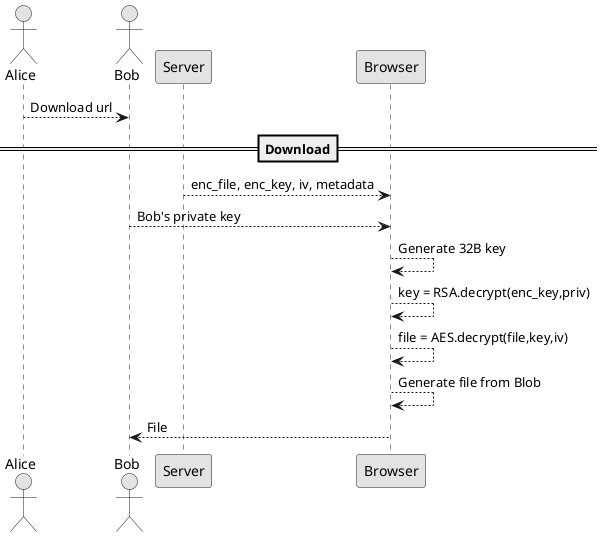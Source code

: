 @startuml Microupload
skinparam monochrome true
skinparam backgroundcolor transparent

actor Alice
actor Bob

Alice --> Bob: Download url

==Download==

Server --> Browser: enc_file, enc_key, iv, metadata
Bob --> Browser: Bob's private key
Browser --> Browser: Generate 32B key
Browser --> Browser: key = RSA.decrypt(enc_key,priv)
Browser --> Browser: file = AES.decrypt(file,key,iv)
Browser --> Browser: Generate file from Blob
Browser --> Bob: File

@enduml
